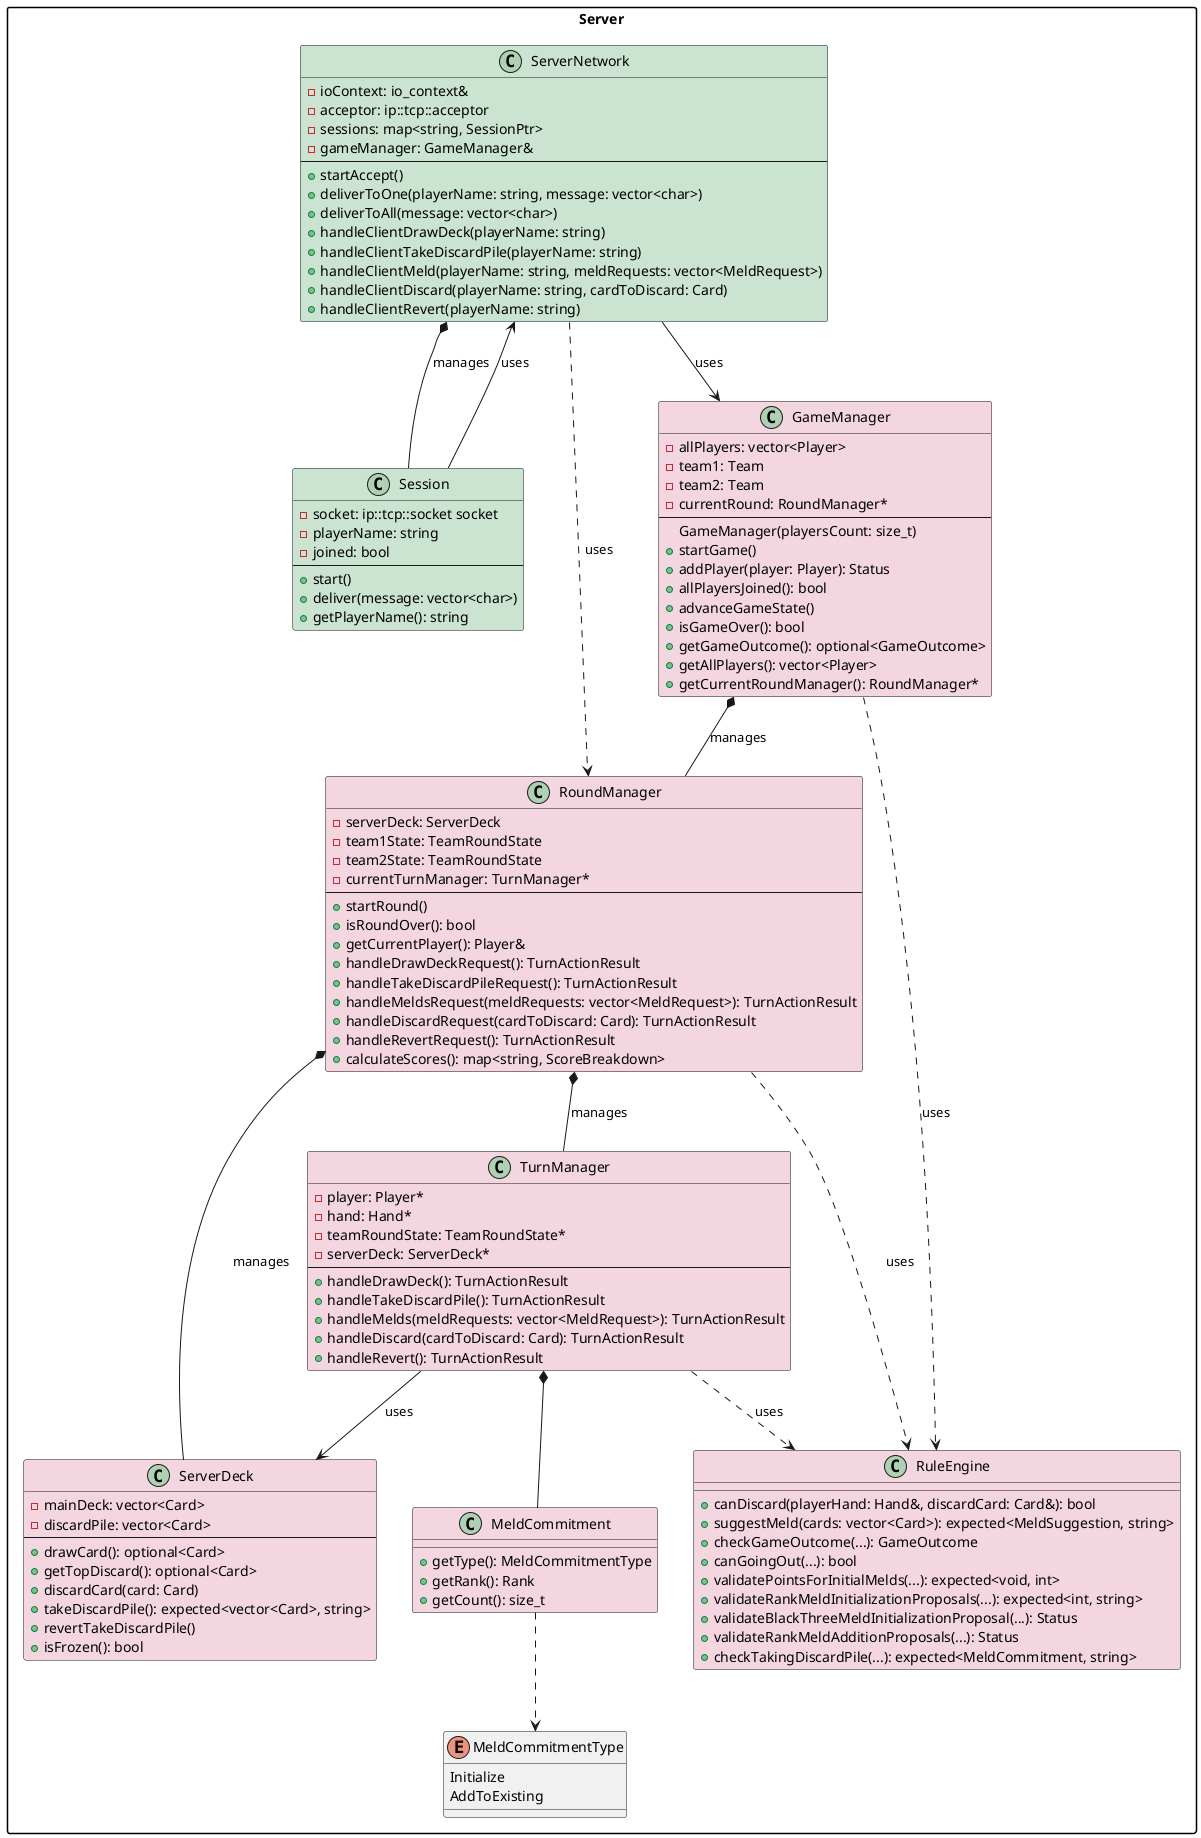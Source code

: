 @startuml ServerDiagram

skinparam packageStyle rect

package "Server" {
    class ServerDeck #F4D6E1 {
        - mainDeck: vector<Card>
        - discardPile: vector<Card>
        --
        + drawCard(): optional<Card>
        + getTopDiscard(): optional<Card>
        + discardCard(card: Card)
        + takeDiscardPile(): expected<vector<Card>, string>
        + revertTakeDiscardPile()
        + isFrozen(): bool
    }

    class TurnManager #F4D6E1 {
        - player: Player*
        - hand: Hand*
        - teamRoundState: TeamRoundState*
        - serverDeck: ServerDeck*
        --
        + handleDrawDeck(): TurnActionResult
        + handleTakeDiscardPile(): TurnActionResult
        + handleMelds(meldRequests: vector<MeldRequest>): TurnActionResult
        + handleDiscard(cardToDiscard: Card): TurnActionResult
        + handleRevert(): TurnActionResult
    }

    ' ––– RuleEngine enum –––
    enum MeldCommitmentType {
        Initialize
        AddToExisting
    }

    class MeldCommitment #F4D6E1 {
        + getType(): MeldCommitmentType
        + getRank(): Rank
        + getCount(): size_t
    }

    class RuleEngine #F4D6E1 {
        + canDiscard(playerHand: Hand&, discardCard: Card&): bool
        + suggestMeld(cards: vector<Card>): expected<MeldSuggestion, string>
        + checkGameOutcome(...): GameOutcome
        + canGoingOut(...): bool
        + validatePointsForInitialMelds(...): expected<void, int>
        + validateRankMeldInitializationProposals(...): expected<int, string>
        + validateBlackThreeMeldInitializationProposal(...): Status
        + validateRankMeldAdditionProposals(...): Status
        + checkTakingDiscardPile(...): expected<MeldCommitment, string>
    }

    TurnManager *-- MeldCommitment

    MeldCommitment ..> MeldCommitmentType

    TurnManager --> ServerDeck : uses

    TurnManager ..> RuleEngine : uses

    class RoundManager #F4D6E1 {
        - serverDeck: ServerDeck
        - team1State: TeamRoundState
        - team2State: TeamRoundState
        - currentTurnManager: TurnManager*
        --
        + startRound()
        + isRoundOver(): bool
        + getCurrentPlayer(): Player&
        + handleDrawDeckRequest(): TurnActionResult
        + handleTakeDiscardPileRequest(): TurnActionResult
        + handleMeldsRequest(meldRequests: vector<MeldRequest>): TurnActionResult
        + handleDiscardRequest(cardToDiscard: Card): TurnActionResult
        + handleRevertRequest(): TurnActionResult
        + calculateScores(): map<string, ScoreBreakdown>
    }

    RoundManager *-- TurnManager : manages

    RoundManager *-- ServerDeck : manages

    RoundManager ..> RuleEngine : uses

    class Session #CBE3D1 {
        - socket: ip::tcp::socket socket
        - playerName: string
        - joined: bool
        --
        + start()
        + deliver(message: vector<char>)
        + getPlayerName(): string
    }

    class GameManager #F4D6E1 {
        - allPlayers: vector<Player>
        - team1: Team
        - team2: Team
        - currentRound: RoundManager*
        --
        GameManager(playersCount: size_t)
        +startGame()
        +addPlayer(player: Player): Status
        +allPlayersJoined(): bool
        +advanceGameState()
        +isGameOver(): bool
        +getGameOutcome(): optional<GameOutcome>
        +getAllPlayers(): vector<Player>
        +getCurrentRoundManager(): RoundManager*
    }

    GameManager *-- RoundManager : manages

    GameManager ..> RuleEngine : uses

    class ServerNetwork #CBE3D1 {
        - ioContext: io_context&
        - acceptor: ip::tcp::acceptor
        - sessions: map<string, SessionPtr>
        - gameManager: GameManager&
        --
        + startAccept()
        + deliverToOne(playerName: string, message: vector<char>)
        + deliverToAll(message: vector<char>)
        + handleClientDrawDeck(playerName: string)
        + handleClientTakeDiscardPile(playerName: string)
        + handleClientMeld(playerName: string, meldRequests: vector<MeldRequest>)
        + handleClientDiscard(playerName: string, cardToDiscard: Card)
        + handleClientRevert(playerName: string)
    }

    ServerNetwork *-- Session : manages

    Session --> ServerNetwork : uses

    ServerNetwork --> GameManager : uses

    ServerNetwork ..> RoundManager : uses
}
@enduml